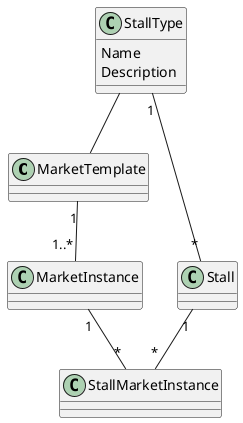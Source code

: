 @startuml
class MarketTemplate {

}

class Stall {

}

class MarketInstance {

}

class StallMarketInstance {

}

class StallType {
    Name
    Description
}

MarketTemplate "1" --"1..*" MarketInstance
Stall "1" -- "*" StallMarketInstance
MarketInstance "1" -- "*" StallMarketInstance
StallType "1" -- "*" Stall
StallType -- MarketTemplate

@enduml